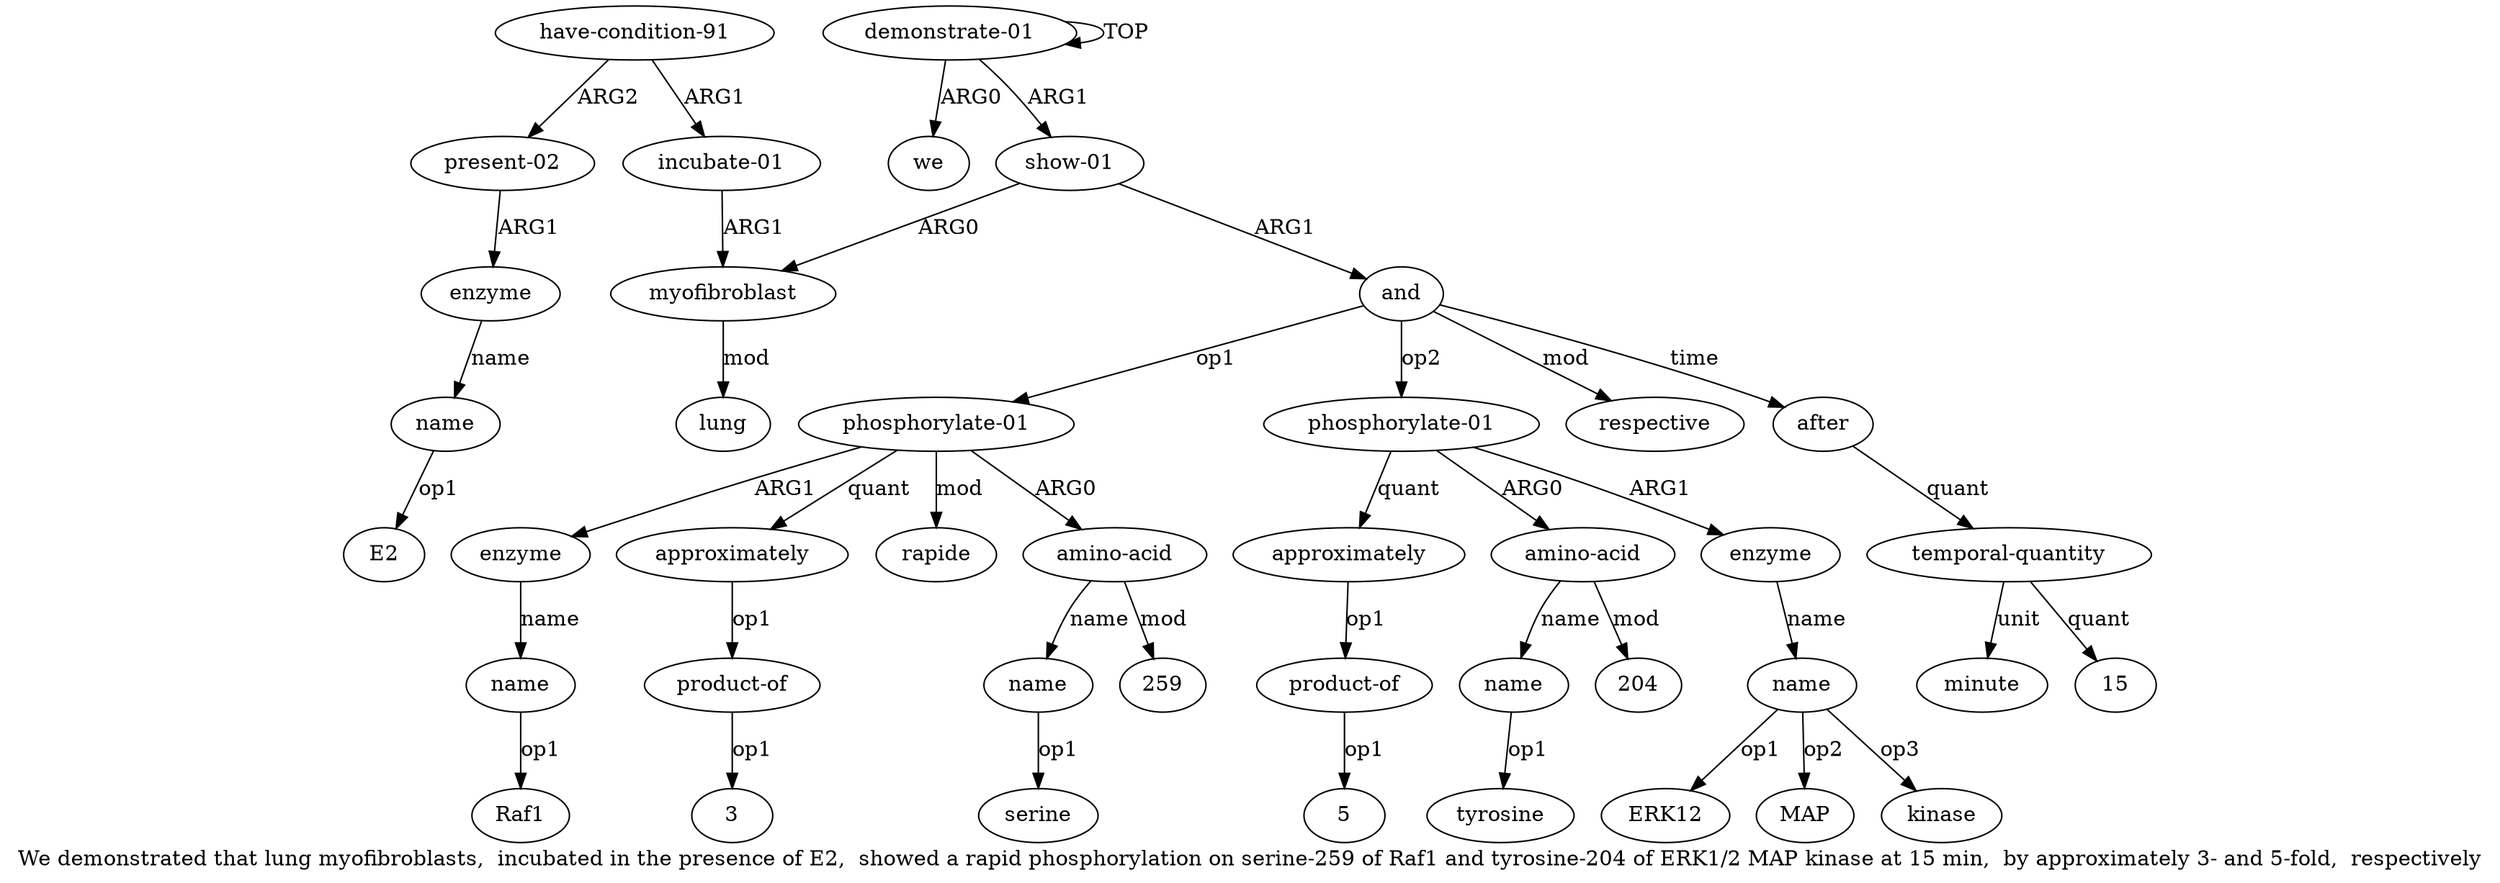 digraph  {
	graph [label="We demonstrated that lung myofibroblasts,  incubated in the presence of E2,  showed a rapid phosphorylation on serine-259 of Raf1 \
and tyrosine-204 of ERK1/2 MAP kinase at 15 min,  by approximately 3- and 5-fold,  respectively"];
	node [label="\N"];
	a20	 [color=black,
		gold_ind=20,
		gold_label="amino-acid",
		label="amino-acid",
		test_ind=20,
		test_label="amino-acid"];
	a21	 [color=black,
		gold_ind=21,
		gold_label=name,
		label=name,
		test_ind=21,
		test_label=name];
	a20 -> a21 [key=0,
	color=black,
	gold_label=name,
	label=name,
	test_label=name];
"a20 204" [color=black,
	gold_ind=-1,
	gold_label=204,
	label=204,
	test_ind=-1,
	test_label=204];
a20 -> "a20 204" [key=0,
color=black,
gold_label=mod,
label=mod,
test_label=mod];
"a21 tyrosine" [color=black,
gold_ind=-1,
gold_label=tyrosine,
label=tyrosine,
test_ind=-1,
test_label=tyrosine];
a21 -> "a21 tyrosine" [key=0,
color=black,
gold_label=op1,
label=op1,
test_label=op1];
a22 [color=black,
gold_ind=22,
gold_label=enzyme,
label=enzyme,
test_ind=22,
test_label=enzyme];
a23 [color=black,
gold_ind=23,
gold_label=name,
label=name,
test_ind=23,
test_label=name];
a22 -> a23 [key=0,
color=black,
gold_label=name,
label=name,
test_label=name];
"a23 MAP" [color=black,
gold_ind=-1,
gold_label=MAP,
label=MAP,
test_ind=-1,
test_label=MAP];
a23 -> "a23 MAP" [key=0,
color=black,
gold_label=op2,
label=op2,
test_label=op2];
"a23 kinase" [color=black,
gold_ind=-1,
gold_label=kinase,
label=kinase,
test_ind=-1,
test_label=kinase];
a23 -> "a23 kinase" [key=0,
color=black,
gold_label=op3,
label=op3,
test_label=op3];
"a23 ERK12" [color=black,
gold_ind=-1,
gold_label=ERK12,
label=ERK12,
test_ind=-1,
test_label=ERK12];
a23 -> "a23 ERK12" [key=0,
color=black,
gold_label=op1,
label=op1,
test_label=op1];
a24 [color=black,
gold_ind=24,
gold_label=approximately,
label=approximately,
test_ind=24,
test_label=approximately];
a25 [color=black,
gold_ind=25,
gold_label="product-of",
label="product-of",
test_ind=25,
test_label="product-of"];
a24 -> a25 [key=0,
color=black,
gold_label=op1,
label=op1,
test_label=op1];
"a25 5" [color=black,
gold_ind=-1,
gold_label=5,
label=5,
test_ind=-1,
test_label=5];
a25 -> "a25 5" [key=0,
color=black,
gold_label=op1,
label=op1,
test_label=op1];
a26 [color=black,
gold_ind=26,
gold_label=respective,
label=respective,
test_ind=26,
test_label=respective];
a27 [color=black,
gold_ind=27,
gold_label=after,
label=after,
test_ind=27,
test_label=after];
a28 [color=black,
gold_ind=28,
gold_label="temporal-quantity",
label="temporal-quantity",
test_ind=28,
test_label="temporal-quantity"];
a27 -> a28 [key=0,
color=black,
gold_label=quant,
label=quant,
test_label=quant];
a29 [color=black,
gold_ind=29,
gold_label=minute,
label=minute,
test_ind=29,
test_label=minute];
a28 -> a29 [key=0,
color=black,
gold_label=unit,
label=unit,
test_label=unit];
"a28 15" [color=black,
gold_ind=-1,
gold_label=15,
label=15,
test_ind=-1,
test_label=15];
a28 -> "a28 15" [key=0,
color=black,
gold_label=quant,
label=quant,
test_label=quant];
"a15 Raf1" [color=black,
gold_ind=-1,
gold_label=Raf1,
label=Raf1,
test_ind=-1,
test_label=Raf1];
"a9 E2" [color=black,
gold_ind=-1,
gold_label=E2,
label=E2,
test_ind=-1,
test_label=E2];
a15 [color=black,
gold_ind=15,
gold_label=name,
label=name,
test_ind=15,
test_label=name];
a15 -> "a15 Raf1" [key=0,
color=black,
gold_label=op1,
label=op1,
test_label=op1];
a14 [color=black,
gold_ind=14,
gold_label=enzyme,
label=enzyme,
test_ind=14,
test_label=enzyme];
a14 -> a15 [key=0,
color=black,
gold_label=name,
label=name,
test_label=name];
a17 [color=black,
gold_ind=17,
gold_label=approximately,
label=approximately,
test_ind=17,
test_label=approximately];
a18 [color=black,
gold_ind=18,
gold_label="product-of",
label="product-of",
test_ind=18,
test_label="product-of"];
a17 -> a18 [key=0,
color=black,
gold_label=op1,
label=op1,
test_label=op1];
a16 [color=black,
gold_ind=16,
gold_label=rapide,
label=rapide,
test_ind=16,
test_label=rapide];
a11 [color=black,
gold_ind=11,
gold_label="phosphorylate-01",
label="phosphorylate-01",
test_ind=11,
test_label="phosphorylate-01"];
a11 -> a14 [key=0,
color=black,
gold_label=ARG1,
label=ARG1,
test_label=ARG1];
a11 -> a17 [key=0,
color=black,
gold_label=quant,
label=quant,
test_label=quant];
a11 -> a16 [key=0,
color=black,
gold_label=mod,
label=mod,
test_label=mod];
a12 [color=black,
gold_ind=12,
gold_label="amino-acid",
label="amino-acid",
test_ind=12,
test_label="amino-acid"];
a11 -> a12 [key=0,
color=black,
gold_label=ARG0,
label=ARG0,
test_label=ARG0];
a10 [color=black,
gold_ind=10,
gold_label=and,
label=and,
test_ind=10,
test_label=and];
a10 -> a26 [key=0,
color=black,
gold_label=mod,
label=mod,
test_label=mod];
a10 -> a27 [key=0,
color=black,
gold_label=time,
label=time,
test_label=time];
a10 -> a11 [key=0,
color=black,
gold_label=op1,
label=op1,
test_label=op1];
a19 [color=black,
gold_ind=19,
gold_label="phosphorylate-01",
label="phosphorylate-01",
test_ind=19,
test_label="phosphorylate-01"];
a10 -> a19 [key=0,
color=black,
gold_label=op2,
label=op2,
test_label=op2];
a13 [color=black,
gold_ind=13,
gold_label=name,
label=name,
test_ind=13,
test_label=name];
"a13 serine" [color=black,
gold_ind=-1,
gold_label=serine,
label=serine,
test_ind=-1,
test_label=serine];
a13 -> "a13 serine" [key=0,
color=black,
gold_label=op1,
label=op1,
test_label=op1];
a12 -> a13 [key=0,
color=black,
gold_label=name,
label=name,
test_label=name];
"a12 259" [color=black,
gold_ind=-1,
gold_label=259,
label=259,
test_ind=-1,
test_label=259];
a12 -> "a12 259" [key=0,
color=black,
gold_label=mod,
label=mod,
test_label=mod];
a19 -> a20 [key=0,
color=black,
gold_label=ARG0,
label=ARG0,
test_label=ARG0];
a19 -> a22 [key=0,
color=black,
gold_label=ARG1,
label=ARG1,
test_label=ARG1];
a19 -> a24 [key=0,
color=black,
gold_label=quant,
label=quant,
test_label=quant];
"a18 3" [color=black,
gold_ind=-1,
gold_label=3,
label=3,
test_ind=-1,
test_label=3];
a18 -> "a18 3" [key=0,
color=black,
gold_label=op1,
label=op1,
test_label=op1];
a1 [color=black,
gold_ind=1,
gold_label=we,
label=we,
test_ind=1,
test_label=we];
a0 [color=black,
gold_ind=0,
gold_label="demonstrate-01",
label="demonstrate-01",
test_ind=0,
test_label="demonstrate-01"];
a0 -> a1 [key=0,
color=black,
gold_label=ARG0,
label=ARG0,
test_label=ARG0];
a0 -> a0 [key=0,
color=black,
gold_label=TOP,
label=TOP,
test_label=TOP];
a2 [color=black,
gold_ind=2,
gold_label="show-01",
label="show-01",
test_ind=2,
test_label="show-01"];
a0 -> a2 [key=0,
color=black,
gold_label=ARG1,
label=ARG1,
test_label=ARG1];
a3 [color=black,
gold_ind=3,
gold_label=myofibroblast,
label=myofibroblast,
test_ind=3,
test_label=myofibroblast];
a4 [color=black,
gold_ind=4,
gold_label=lung,
label=lung,
test_ind=4,
test_label=lung];
a3 -> a4 [key=0,
color=black,
gold_label=mod,
label=mod,
test_label=mod];
a2 -> a10 [key=0,
color=black,
gold_label=ARG1,
label=ARG1,
test_label=ARG1];
a2 -> a3 [key=0,
color=black,
gold_label=ARG0,
label=ARG0,
test_label=ARG0];
a5 [color=black,
gold_ind=5,
gold_label="incubate-01",
label="incubate-01",
test_ind=5,
test_label="incubate-01"];
a5 -> a3 [key=0,
color=black,
gold_label=ARG1,
label=ARG1,
test_label=ARG1];
a7 [color=black,
gold_ind=7,
gold_label="present-02",
label="present-02",
test_ind=7,
test_label="present-02"];
a8 [color=black,
gold_ind=8,
gold_label=enzyme,
label=enzyme,
test_ind=8,
test_label=enzyme];
a7 -> a8 [key=0,
color=black,
gold_label=ARG1,
label=ARG1,
test_label=ARG1];
a6 [color=black,
gold_ind=6,
gold_label="have-condition-91",
label="have-condition-91",
test_ind=6,
test_label="have-condition-91"];
a6 -> a5 [key=0,
color=black,
gold_label=ARG1,
label=ARG1,
test_label=ARG1];
a6 -> a7 [key=0,
color=black,
gold_label=ARG2,
label=ARG2,
test_label=ARG2];
a9 [color=black,
gold_ind=9,
gold_label=name,
label=name,
test_ind=9,
test_label=name];
a9 -> "a9 E2" [key=0,
color=black,
gold_label=op1,
label=op1,
test_label=op1];
a8 -> a9 [key=0,
color=black,
gold_label=name,
label=name,
test_label=name];
}
